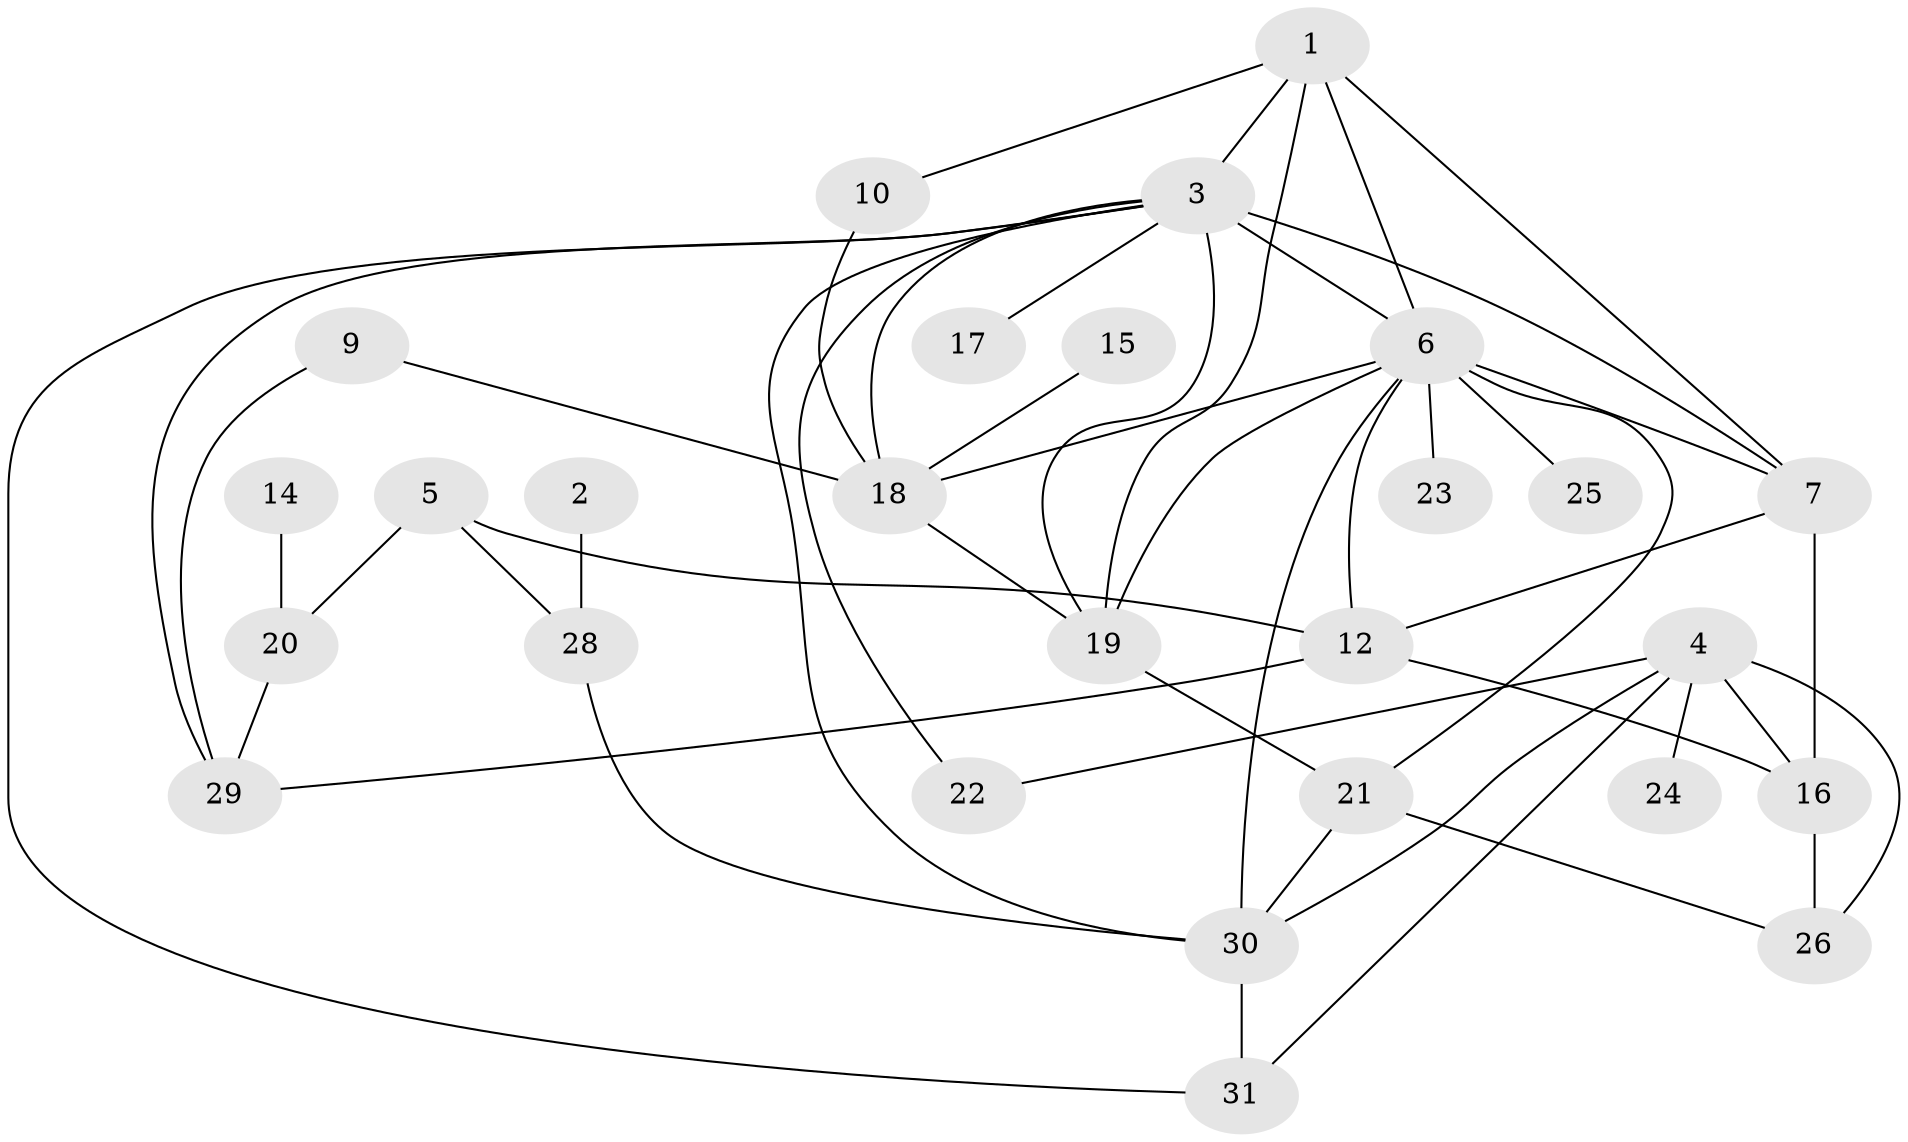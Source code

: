 // original degree distribution, {4: 0.26, 1: 0.14, 9: 0.04, 2: 0.16, 3: 0.22, 0: 0.08, 6: 0.06, 7: 0.02, 5: 0.02}
// Generated by graph-tools (version 1.1) at 2025/48/03/04/25 22:48:17]
// undirected, 27 vertices, 49 edges
graph export_dot {
  node [color=gray90,style=filled];
  1;
  2;
  3;
  4;
  5;
  6;
  7;
  9;
  10;
  12;
  14;
  15;
  16;
  17;
  18;
  19;
  20;
  21;
  22;
  23;
  24;
  25;
  26;
  28;
  29;
  30;
  31;
  1 -- 3 [weight=3.0];
  1 -- 6 [weight=2.0];
  1 -- 7 [weight=2.0];
  1 -- 10 [weight=1.0];
  1 -- 19 [weight=1.0];
  2 -- 28 [weight=1.0];
  3 -- 6 [weight=3.0];
  3 -- 7 [weight=1.0];
  3 -- 17 [weight=1.0];
  3 -- 18 [weight=1.0];
  3 -- 19 [weight=1.0];
  3 -- 22 [weight=1.0];
  3 -- 29 [weight=1.0];
  3 -- 30 [weight=1.0];
  3 -- 31 [weight=1.0];
  4 -- 16 [weight=1.0];
  4 -- 22 [weight=1.0];
  4 -- 24 [weight=1.0];
  4 -- 26 [weight=1.0];
  4 -- 30 [weight=1.0];
  4 -- 31 [weight=1.0];
  5 -- 12 [weight=1.0];
  5 -- 20 [weight=1.0];
  5 -- 28 [weight=1.0];
  6 -- 7 [weight=1.0];
  6 -- 12 [weight=1.0];
  6 -- 18 [weight=1.0];
  6 -- 19 [weight=2.0];
  6 -- 21 [weight=1.0];
  6 -- 23 [weight=1.0];
  6 -- 25 [weight=1.0];
  6 -- 30 [weight=1.0];
  7 -- 12 [weight=1.0];
  7 -- 16 [weight=1.0];
  9 -- 18 [weight=1.0];
  9 -- 29 [weight=1.0];
  10 -- 18 [weight=1.0];
  12 -- 16 [weight=1.0];
  12 -- 29 [weight=1.0];
  14 -- 20 [weight=1.0];
  15 -- 18 [weight=1.0];
  16 -- 26 [weight=1.0];
  18 -- 19 [weight=1.0];
  19 -- 21 [weight=1.0];
  20 -- 29 [weight=1.0];
  21 -- 26 [weight=1.0];
  21 -- 30 [weight=1.0];
  28 -- 30 [weight=1.0];
  30 -- 31 [weight=1.0];
}
